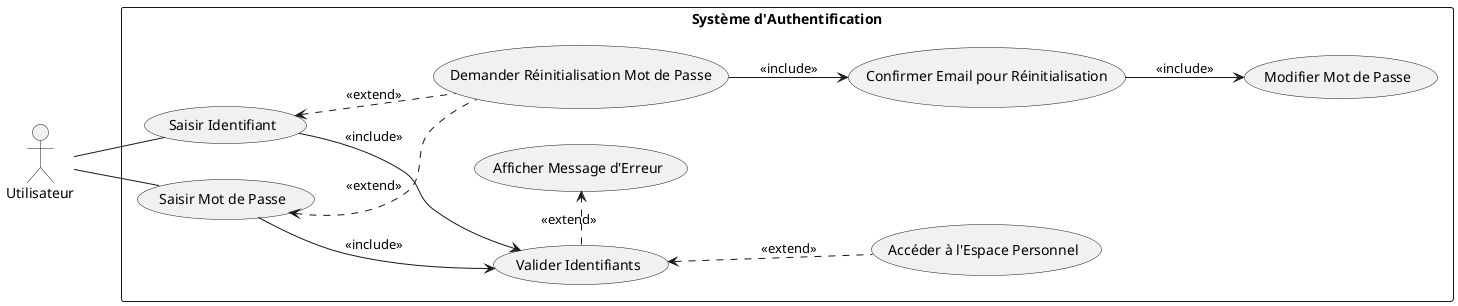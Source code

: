 @startuml SIIL_Authentication_Use_Case_Final

left to right direction
skinparam packageStyle rectangle
actor Utilisateur as user

package "Système d'Authentification" {
    usecase "Saisir Identifiant" as EnterID
    usecase "Saisir Mot de Passe" as EnterPW
    usecase "Valider Identifiants" as ValidateCreds
    usecase "Afficher Message d'Erreur" as ShowError
    usecase "Accéder à l'Espace Personnel" as AccessPersonalSpace
    usecase "Demander Réinitialisation Mot de Passe" as RequestResetPW
    usecase "Confirmer Email pour Réinitialisation" as ConfirmEmail
    usecase "Modifier Mot de Passe" as ChangePW

    user -- EnterID
    user -- EnterPW
    EnterID --> ValidateCreds : <<include>>
    EnterPW --> ValidateCreds : <<include>>
    ValidateCreds <.. AccessPersonalSpace : <<extend>>
    ValidateCreds .right.> ShowError : <<extend>>
    EnterID <.. RequestResetPW : <<extend>>
    EnterPW <.. RequestResetPW : <<extend>>
    RequestResetPW --> ConfirmEmail : <<include>>
    ConfirmEmail --> ChangePW : <<include>>
}

@enduml
